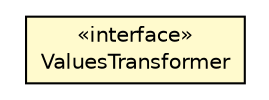 #!/usr/local/bin/dot
#
# Class diagram 
# Generated by UMLGraph version R5_6-24-gf6e263 (http://www.umlgraph.org/)
#

digraph G {
	edge [fontname="Helvetica",fontsize=10,labelfontname="Helvetica",labelfontsize=10];
	node [fontname="Helvetica",fontsize=10,shape=plaintext];
	nodesep=0.25;
	ranksep=0.5;
	// com.orientechnologies.orient.core.index.OIndexEngine.ValuesTransformer
	c2057855 [label=<<table title="com.orientechnologies.orient.core.index.OIndexEngine.ValuesTransformer" border="0" cellborder="1" cellspacing="0" cellpadding="2" port="p" bgcolor="lemonChiffon" href="./OIndexEngine.ValuesTransformer.html">
		<tr><td><table border="0" cellspacing="0" cellpadding="1">
<tr><td align="center" balign="center"> &#171;interface&#187; </td></tr>
<tr><td align="center" balign="center"> ValuesTransformer </td></tr>
		</table></td></tr>
		</table>>, URL="./OIndexEngine.ValuesTransformer.html", fontname="Helvetica", fontcolor="black", fontsize=10.0];
}

